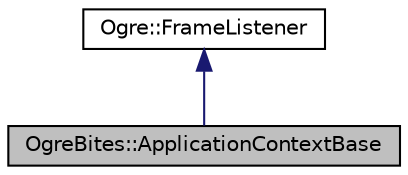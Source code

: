 digraph "OgreBites::ApplicationContextBase"
{
  bgcolor="transparent";
  edge [fontname="Helvetica",fontsize="10",labelfontname="Helvetica",labelfontsize="10"];
  node [fontname="Helvetica",fontsize="10",shape=record];
  Node0 [label="OgreBites::ApplicationContextBase",height=0.2,width=0.4,color="black", fillcolor="grey75", style="filled", fontcolor="black"];
  Node1 -> Node0 [dir="back",color="midnightblue",fontsize="10",style="solid",fontname="Helvetica"];
  Node1 [label="Ogre::FrameListener",height=0.2,width=0.4,color="black",URL="$class_ogre_1_1_frame_listener.html",tooltip="A interface class defining a listener which can be used to receive notifications of frame events..."];
}
